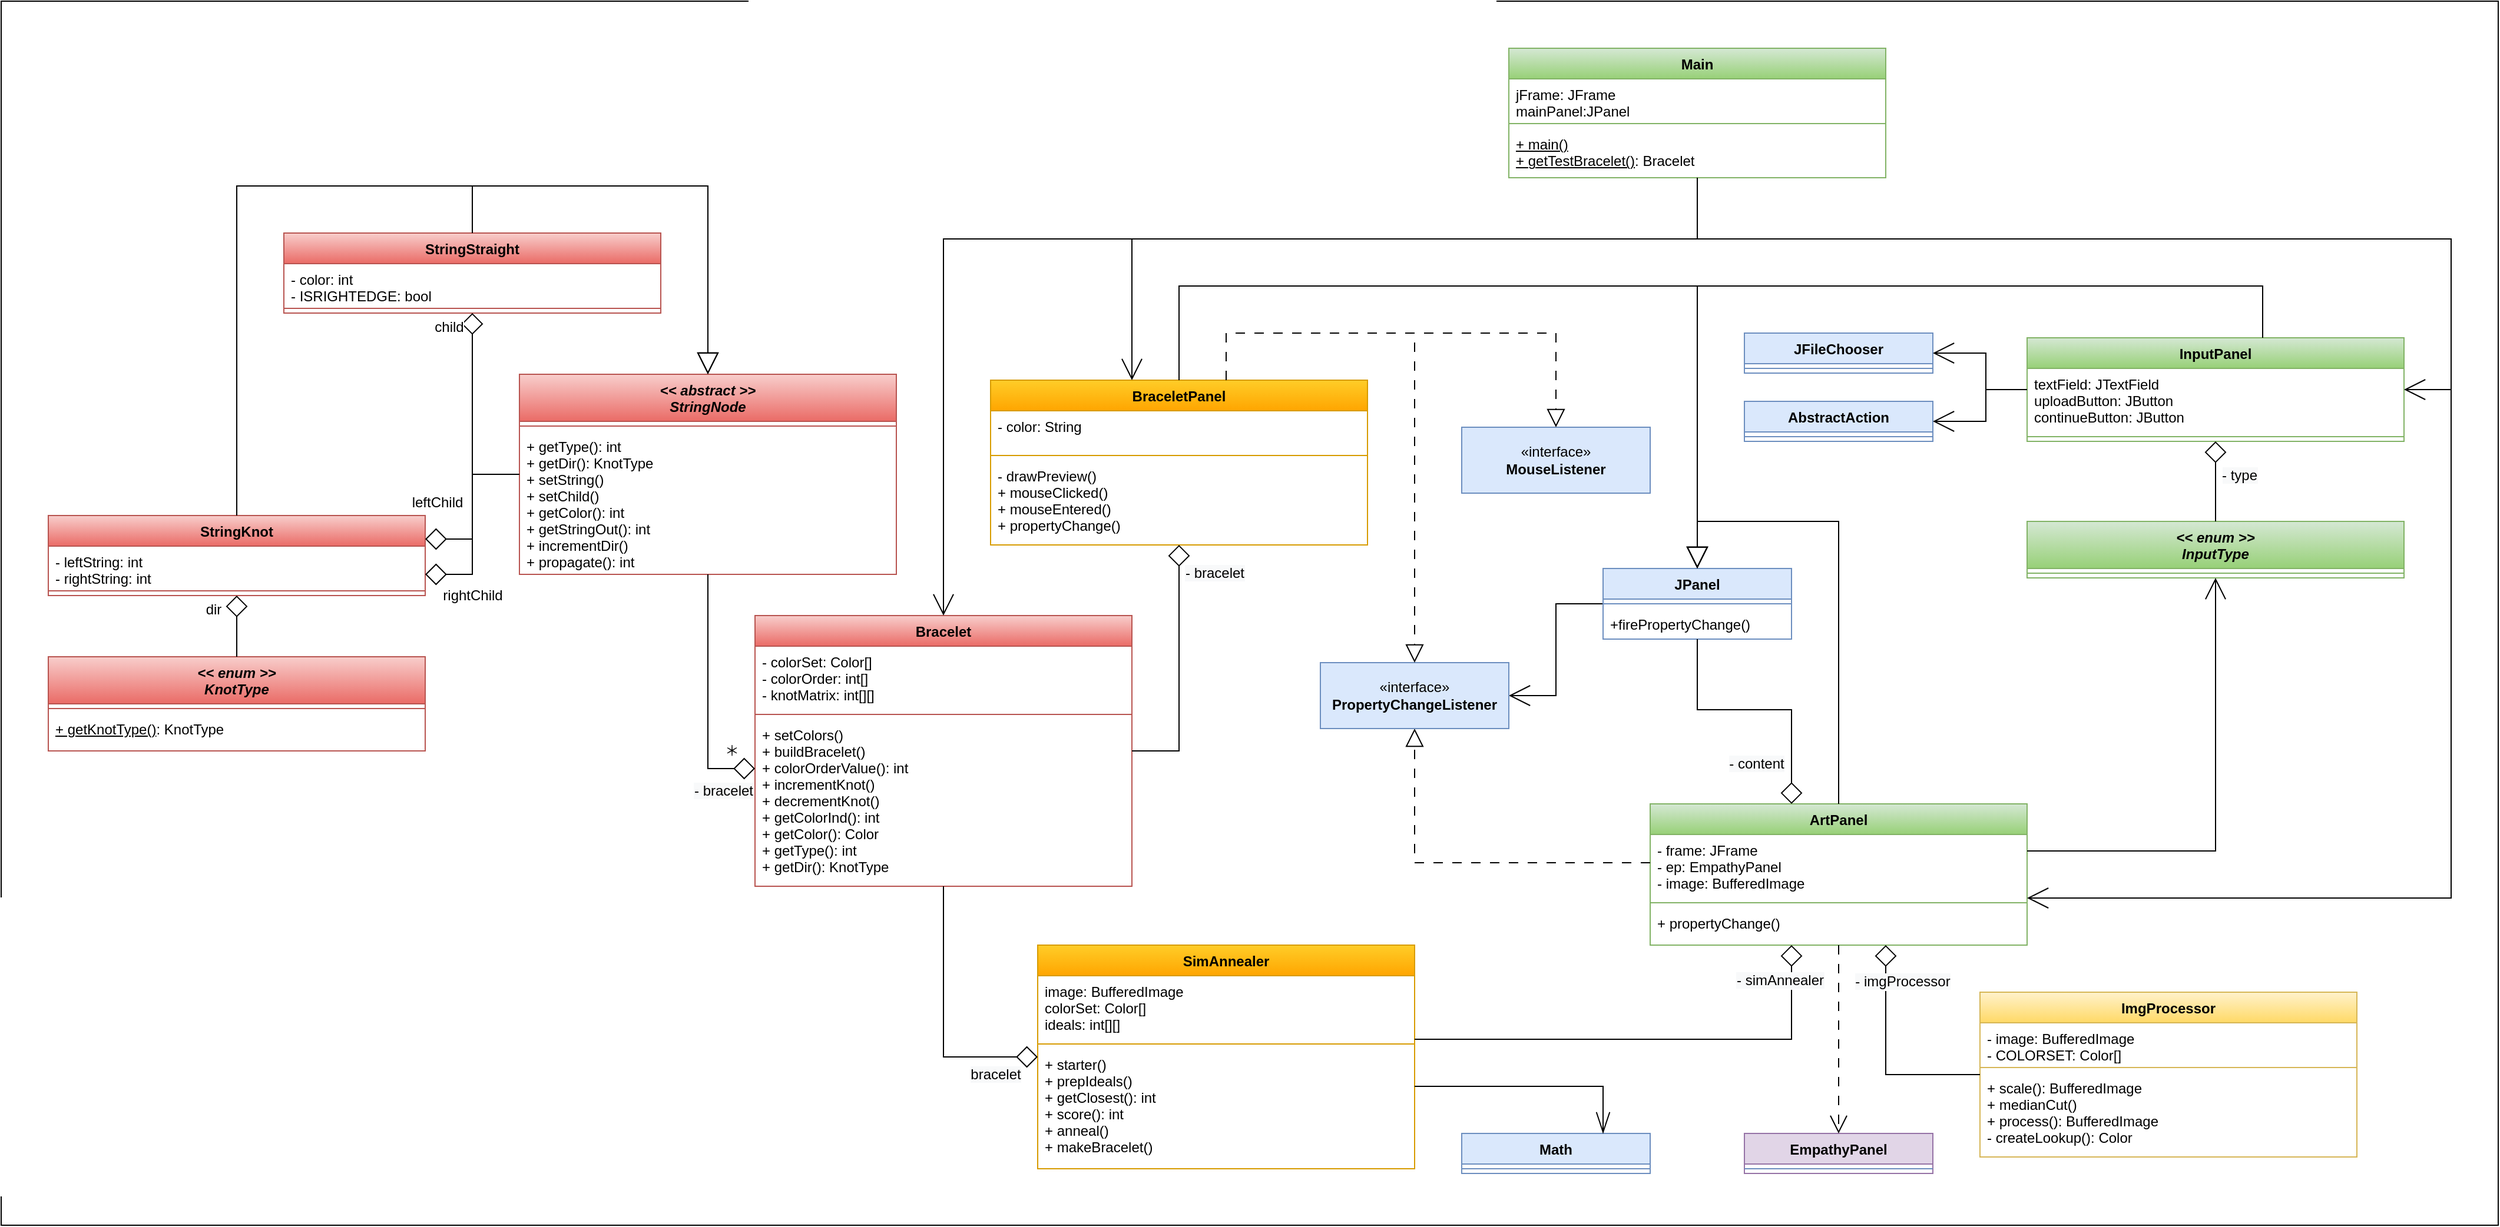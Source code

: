 <mxfile version="27.1.1">
  <diagram id="a1m_PUGYuHNh4Ak9G8i6" name="Page-1">
    <mxGraphModel dx="2788" dy="724" grid="1" gridSize="10" guides="1" tooltips="1" connect="1" arrows="1" fold="1" page="1" pageScale="1" pageWidth="1600" pageHeight="900" math="0" shadow="0">
      <root>
        <mxCell id="0" />
        <mxCell id="1" parent="0" />
        <mxCell id="Q7NYyZmWe51MbhSKl3cX-113" value="" style="rounded=0;whiteSpace=wrap;html=1;" parent="1" vertex="1">
          <mxGeometry x="-1600" width="2120" height="1040" as="geometry" />
        </mxCell>
        <mxCell id="3UaBTVDe8wQeoS43e0Al-54" value="&lt;&lt; enum &gt;&gt;&#xa;InputType" style="swimlane;fontStyle=3;align=center;verticalAlign=top;childLayout=stackLayout;horizontal=1;startSize=40;horizontalStack=0;resizeParent=1;resizeParentMax=0;resizeLast=0;collapsible=1;marginBottom=0;hachureGap=4;pointerEvents=0;sketch=0;strokeColor=#82b366;fillColor=#d5e8d4;gradientColor=#97d077;" parent="1" vertex="1">
          <mxGeometry x="120" y="442" width="320" height="48" as="geometry" />
        </mxCell>
        <mxCell id="3UaBTVDe8wQeoS43e0Al-56" value="" style="line;strokeWidth=1;fillColor=#d5e8d4;align=left;verticalAlign=middle;spacingTop=-1;spacingLeft=3;spacingRight=3;rotatable=0;labelPosition=right;points=[];portConstraint=eastwest;strokeColor=#82b366;gradientColor=#97d077;" parent="3UaBTVDe8wQeoS43e0Al-54" vertex="1">
          <mxGeometry y="40" width="320" height="8" as="geometry" />
        </mxCell>
        <mxCell id="3UaBTVDe8wQeoS43e0Al-146" value="ArtPanel" style="swimlane;fontStyle=1;align=center;verticalAlign=top;childLayout=stackLayout;horizontal=1;startSize=26;horizontalStack=0;resizeParent=1;resizeParentMax=0;resizeLast=0;collapsible=1;marginBottom=0;hachureGap=4;pointerEvents=0;sketch=0;strokeColor=#82b366;fillColor=#d5e8d4;gradientColor=#97d077;" parent="1" vertex="1">
          <mxGeometry x="-200" y="682" width="320" height="120" as="geometry" />
        </mxCell>
        <mxCell id="3UaBTVDe8wQeoS43e0Al-147" value="- frame: JFrame&#xa;- ep: EmpathyPanel&#xa;- image: BufferedImage" style="text;strokeColor=none;fillColor=none;align=left;verticalAlign=top;spacingLeft=4;spacingRight=4;overflow=hidden;rotatable=0;points=[[0,0.5],[1,0.5]];portConstraint=eastwest;fontColor=#000000;" parent="3UaBTVDe8wQeoS43e0Al-146" vertex="1">
          <mxGeometry y="26" width="320" height="54" as="geometry" />
        </mxCell>
        <mxCell id="3UaBTVDe8wQeoS43e0Al-148" value="" style="line;strokeWidth=1;fillColor=#d5e8d4;align=left;verticalAlign=middle;spacingTop=-1;spacingLeft=3;spacingRight=3;rotatable=0;labelPosition=right;points=[];portConstraint=eastwest;strokeColor=#82b366;gradientColor=#97d077;" parent="3UaBTVDe8wQeoS43e0Al-146" vertex="1">
          <mxGeometry y="80" width="320" height="8" as="geometry" />
        </mxCell>
        <mxCell id="3UaBTVDe8wQeoS43e0Al-149" value="+ propertyChange()" style="text;strokeColor=none;fillColor=none;align=left;verticalAlign=top;spacingLeft=4;spacingRight=4;overflow=hidden;rotatable=0;points=[[0,0.5],[1,0.5]];portConstraint=eastwest;fontColor=#000000;" parent="3UaBTVDe8wQeoS43e0Al-146" vertex="1">
          <mxGeometry y="88" width="320" height="32" as="geometry" />
        </mxCell>
        <mxCell id="iRfioQm72hwA-FkyxaqL-3" style="rounded=0;orthogonalLoop=1;jettySize=auto;html=1;endSize=13;endArrow=block;endFill=0;dashed=1;strokeWidth=1;edgeStyle=orthogonalEdgeStyle;dashPattern=8 8;" parent="1" source="3UaBTVDe8wQeoS43e0Al-146" target="jbrCTatAsTJZQeUJgzJw-40" edge="1">
          <mxGeometry relative="1" as="geometry">
            <mxPoint x="800" y="-50.043" as="sourcePoint" />
            <mxPoint x="1370" y="323" as="targetPoint" />
            <Array as="points">
              <mxPoint x="-400" y="732" />
            </Array>
          </mxGeometry>
        </mxCell>
        <mxCell id="iRfioQm72hwA-FkyxaqL-5" value="" style="rounded=0;orthogonalLoop=1;jettySize=auto;html=1;endArrow=open;endFill=0;endSize=16;edgeStyle=orthogonalEdgeStyle;" parent="1" source="Q7NYyZmWe51MbhSKl3cX-1" target="jbrCTatAsTJZQeUJgzJw-40" edge="1">
          <mxGeometry relative="1" as="geometry">
            <mxPoint x="1260" y="531" as="targetPoint" />
            <Array as="points">
              <mxPoint x="-280" y="512" />
              <mxPoint x="-280" y="590" />
            </Array>
          </mxGeometry>
        </mxCell>
        <mxCell id="elMguTT_wr_vLUgwcF6g-1" value="Math" style="swimlane;fontStyle=1;align=center;verticalAlign=top;childLayout=stackLayout;horizontal=1;startSize=26;horizontalStack=0;resizeParent=1;resizeParentMax=0;resizeLast=0;collapsible=1;marginBottom=0;hachureGap=4;pointerEvents=0;sketch=0;strokeColor=#6c8ebf;fillColor=#dae8fc;" parent="1" vertex="1">
          <mxGeometry x="-360" y="962" width="160" height="34" as="geometry" />
        </mxCell>
        <mxCell id="elMguTT_wr_vLUgwcF6g-2" value="" style="line;strokeWidth=1;fillColor=none;align=left;verticalAlign=middle;spacingTop=-1;spacingLeft=3;spacingRight=3;rotatable=0;labelPosition=right;points=[];portConstraint=eastwest;strokeColor=#6C8EBF;fontColor=#5AA9E6;" parent="elMguTT_wr_vLUgwcF6g-1" vertex="1">
          <mxGeometry y="26" width="160" height="8" as="geometry" />
        </mxCell>
        <mxCell id="jbrCTatAsTJZQeUJgzJw-40" value="«interface»&lt;br&gt;&lt;b&gt;PropertyChangeListener&lt;/b&gt;" style="html=1;whiteSpace=wrap;fillColor=#dae8fc;strokeColor=#6c8ebf;" parent="1" vertex="1">
          <mxGeometry x="-480" y="562" width="160" height="56" as="geometry" />
        </mxCell>
        <mxCell id="Q7NYyZmWe51MbhSKl3cX-1" value="JPanel" style="swimlane;fontStyle=1;align=center;verticalAlign=top;childLayout=stackLayout;horizontal=1;startSize=26;horizontalStack=0;resizeParent=1;resizeParentMax=0;resizeLast=0;collapsible=1;marginBottom=0;hachureGap=4;pointerEvents=0;sketch=0;strokeColor=#6c8ebf;fillColor=#dae8fc;" parent="1" vertex="1">
          <mxGeometry x="-240" y="482" width="160" height="60" as="geometry" />
        </mxCell>
        <mxCell id="Q7NYyZmWe51MbhSKl3cX-2" value="" style="line;strokeWidth=1;fillColor=none;align=left;verticalAlign=middle;spacingTop=-1;spacingLeft=3;spacingRight=3;rotatable=0;labelPosition=right;points=[];portConstraint=eastwest;strokeColor=#6C8EBF;fontColor=#5AA9E6;" parent="Q7NYyZmWe51MbhSKl3cX-1" vertex="1">
          <mxGeometry y="26" width="160" height="8" as="geometry" />
        </mxCell>
        <mxCell id="Q7NYyZmWe51MbhSKl3cX-3" value="+firePropertyChange()" style="text;strokeColor=none;fillColor=none;align=left;verticalAlign=top;spacingLeft=4;spacingRight=4;overflow=hidden;rotatable=0;points=[[0,0.5],[1,0.5]];portConstraint=eastwest;fontColor=#000000;" parent="Q7NYyZmWe51MbhSKl3cX-1" vertex="1">
          <mxGeometry y="34" width="160" height="26" as="geometry" />
        </mxCell>
        <mxCell id="Q7NYyZmWe51MbhSKl3cX-4" style="rounded=0;orthogonalLoop=1;jettySize=auto;html=1;endArrow=block;endFill=0;endSize=16;strokeWidth=1;edgeStyle=orthogonalEdgeStyle;" parent="1" source="3UaBTVDe8wQeoS43e0Al-146" target="Q7NYyZmWe51MbhSKl3cX-1" edge="1">
          <mxGeometry relative="1" as="geometry">
            <mxPoint x="850" y="-8" as="sourcePoint" />
            <mxPoint x="840" y="-138" as="targetPoint" />
            <Array as="points">
              <mxPoint x="-40" y="442" />
              <mxPoint x="-160" y="442" />
            </Array>
          </mxGeometry>
        </mxCell>
        <mxCell id="Q7NYyZmWe51MbhSKl3cX-5" value="Bracelet" style="swimlane;fontStyle=1;align=center;verticalAlign=top;childLayout=stackLayout;horizontal=1;startSize=26;horizontalStack=0;resizeParent=1;resizeParentMax=0;resizeLast=0;collapsible=1;marginBottom=0;hachureGap=4;pointerEvents=0;sketch=0;strokeColor=#b85450;fillColor=#f8cecc;gradientColor=#ea6b66;" parent="1" vertex="1">
          <mxGeometry x="-960" y="522" width="320" height="230" as="geometry" />
        </mxCell>
        <mxCell id="Q7NYyZmWe51MbhSKl3cX-6" value="- colorSet: Color[]&#xa;- colorOrder: int[]&#xa;- knotMatrix: int[][]" style="text;strokeColor=none;fillColor=none;align=left;verticalAlign=top;spacingLeft=4;spacingRight=4;overflow=hidden;rotatable=0;points=[[0,0.5],[1,0.5]];portConstraint=eastwest;fontColor=#000000;" parent="Q7NYyZmWe51MbhSKl3cX-5" vertex="1">
          <mxGeometry y="26" width="320" height="54" as="geometry" />
        </mxCell>
        <mxCell id="Q7NYyZmWe51MbhSKl3cX-7" value="" style="line;strokeWidth=1;fillColor=#f8cecc;align=left;verticalAlign=middle;spacingTop=-1;spacingLeft=3;spacingRight=3;rotatable=0;labelPosition=right;points=[];portConstraint=eastwest;strokeColor=#b85450;gradientColor=#ea6b66;" parent="Q7NYyZmWe51MbhSKl3cX-5" vertex="1">
          <mxGeometry y="80" width="320" height="8" as="geometry" />
        </mxCell>
        <mxCell id="Q7NYyZmWe51MbhSKl3cX-8" value="+ setColors()&#xa;+ buildBracelet()&#xa;+ colorOrderValue(): int&#xa;+ incrementKnot()&#xa;+ decrementKnot()&#xa;+ getColorInd(): int&#xa;+ getColor(): Color&#xa;+ getType(): int&#xa;+ getDir(): KnotType" style="text;strokeColor=none;fillColor=none;align=left;verticalAlign=top;spacingLeft=4;spacingRight=4;overflow=hidden;rotatable=0;points=[[0,0.5],[1,0.5]];portConstraint=eastwest;fontColor=#000000;" parent="Q7NYyZmWe51MbhSKl3cX-5" vertex="1">
          <mxGeometry y="88" width="320" height="142" as="geometry" />
        </mxCell>
        <mxCell id="Q7NYyZmWe51MbhSKl3cX-9" value="BraceletPanel" style="swimlane;fontStyle=1;align=center;verticalAlign=top;childLayout=stackLayout;horizontal=1;startSize=26;horizontalStack=0;resizeParent=1;resizeParentMax=0;resizeLast=0;collapsible=1;marginBottom=0;hachureGap=4;pointerEvents=0;sketch=0;strokeColor=#d79b00;fillColor=#ffcd28;gradientColor=#ffa500;" parent="1" vertex="1">
          <mxGeometry x="-760" y="322" width="320" height="140" as="geometry" />
        </mxCell>
        <mxCell id="Q7NYyZmWe51MbhSKl3cX-10" value="- color: String" style="text;strokeColor=none;fillColor=none;align=left;verticalAlign=top;spacingLeft=4;spacingRight=4;overflow=hidden;rotatable=0;points=[[0,0.5],[1,0.5]];portConstraint=eastwest;fontColor=#000000;" parent="Q7NYyZmWe51MbhSKl3cX-9" vertex="1">
          <mxGeometry y="26" width="320" height="34" as="geometry" />
        </mxCell>
        <mxCell id="Q7NYyZmWe51MbhSKl3cX-11" value="" style="line;strokeWidth=1;fillColor=#ffcd28;align=left;verticalAlign=middle;spacingTop=-1;spacingLeft=3;spacingRight=3;rotatable=0;labelPosition=right;points=[];portConstraint=eastwest;strokeColor=#d79b00;gradientColor=#ffa500;" parent="Q7NYyZmWe51MbhSKl3cX-9" vertex="1">
          <mxGeometry y="60" width="320" height="8" as="geometry" />
        </mxCell>
        <mxCell id="Q7NYyZmWe51MbhSKl3cX-12" value="- drawPreview()&#xa;+ mouseClicked()&#xa;+ mouseEntered()&#xa;+ propertyChange()" style="text;strokeColor=none;fillColor=none;align=left;verticalAlign=top;spacingLeft=4;spacingRight=4;overflow=hidden;rotatable=0;points=[[0,0.5],[1,0.5]];portConstraint=eastwest;fontColor=#000000;" parent="Q7NYyZmWe51MbhSKl3cX-9" vertex="1">
          <mxGeometry y="68" width="320" height="72" as="geometry" />
        </mxCell>
        <mxCell id="Q7NYyZmWe51MbhSKl3cX-13" value="ImgProcessor" style="swimlane;fontStyle=1;align=center;verticalAlign=top;childLayout=stackLayout;horizontal=1;startSize=26;horizontalStack=0;resizeParent=1;resizeParentMax=0;resizeLast=0;collapsible=1;marginBottom=0;hachureGap=4;pointerEvents=0;sketch=0;strokeColor=#d6b656;fillColor=#fff2cc;gradientColor=#ffd966;" parent="1" vertex="1">
          <mxGeometry x="80" y="842" width="320" height="140" as="geometry" />
        </mxCell>
        <mxCell id="Q7NYyZmWe51MbhSKl3cX-14" value="- image: BufferedImage&#xa;- COLORSET: Color[]" style="text;strokeColor=none;fillColor=none;align=left;verticalAlign=top;spacingLeft=4;spacingRight=4;overflow=hidden;rotatable=0;points=[[0,0.5],[1,0.5]];portConstraint=eastwest;fontColor=#000000;" parent="Q7NYyZmWe51MbhSKl3cX-13" vertex="1">
          <mxGeometry y="26" width="320" height="34" as="geometry" />
        </mxCell>
        <mxCell id="Q7NYyZmWe51MbhSKl3cX-15" value="" style="line;strokeWidth=1;fillColor=#fff2cc;align=left;verticalAlign=middle;spacingTop=-1;spacingLeft=3;spacingRight=3;rotatable=0;labelPosition=right;points=[];portConstraint=eastwest;strokeColor=#d6b656;gradientColor=#ffd966;" parent="Q7NYyZmWe51MbhSKl3cX-13" vertex="1">
          <mxGeometry y="60" width="320" height="8" as="geometry" />
        </mxCell>
        <mxCell id="Q7NYyZmWe51MbhSKl3cX-16" value="+ scale(): BufferedImage&#xa;+ medianCut()&#xa;+ process(): BufferedImage&#xa;- createLookup(): Color" style="text;strokeColor=none;fillColor=none;align=left;verticalAlign=top;spacingLeft=4;spacingRight=4;overflow=hidden;rotatable=0;points=[[0,0.5],[1,0.5]];portConstraint=eastwest;fontColor=#000000;" parent="Q7NYyZmWe51MbhSKl3cX-13" vertex="1">
          <mxGeometry y="68" width="320" height="72" as="geometry" />
        </mxCell>
        <mxCell id="Q7NYyZmWe51MbhSKl3cX-17" value="InputPanel" style="swimlane;fontStyle=1;align=center;verticalAlign=top;childLayout=stackLayout;horizontal=1;startSize=26;horizontalStack=0;resizeParent=1;resizeParentMax=0;resizeLast=0;collapsible=1;marginBottom=0;hachureGap=4;pointerEvents=0;sketch=0;strokeColor=#82b366;fillColor=#d5e8d4;gradientColor=#97d077;" parent="1" vertex="1">
          <mxGeometry x="120" y="286" width="320" height="88" as="geometry" />
        </mxCell>
        <mxCell id="Q7NYyZmWe51MbhSKl3cX-18" value="textField: JTextField&#xa;uploadButton: JButton&#xa;continueButton: JButton" style="text;strokeColor=none;fillColor=none;align=left;verticalAlign=top;spacingLeft=4;spacingRight=4;overflow=hidden;rotatable=0;points=[[0,0.5],[1,0.5]];portConstraint=eastwest;fontColor=#000000;" parent="Q7NYyZmWe51MbhSKl3cX-17" vertex="1">
          <mxGeometry y="26" width="320" height="54" as="geometry" />
        </mxCell>
        <mxCell id="Q7NYyZmWe51MbhSKl3cX-19" value="" style="line;strokeWidth=1;fillColor=#d5e8d4;align=left;verticalAlign=middle;spacingTop=-1;spacingLeft=3;spacingRight=3;rotatable=0;labelPosition=right;points=[];portConstraint=eastwest;strokeColor=#82b366;gradientColor=#97d077;" parent="Q7NYyZmWe51MbhSKl3cX-17" vertex="1">
          <mxGeometry y="80" width="320" height="8" as="geometry" />
        </mxCell>
        <mxCell id="Q7NYyZmWe51MbhSKl3cX-21" value="Main" style="swimlane;fontStyle=1;align=center;verticalAlign=top;childLayout=stackLayout;horizontal=1;startSize=26;horizontalStack=0;resizeParent=1;resizeParentMax=0;resizeLast=0;collapsible=1;marginBottom=0;hachureGap=4;pointerEvents=0;sketch=0;strokeColor=#82b366;fillColor=#d5e8d4;gradientColor=#97d077;" parent="1" vertex="1">
          <mxGeometry x="-320" y="40" width="320" height="110" as="geometry" />
        </mxCell>
        <mxCell id="Q7NYyZmWe51MbhSKl3cX-22" value="jFrame: JFrame&#xa;mainPanel:JPanel" style="text;strokeColor=none;fillColor=none;align=left;verticalAlign=top;spacingLeft=4;spacingRight=4;overflow=hidden;rotatable=0;points=[[0,0.5],[1,0.5]];portConstraint=eastwest;fontColor=#000000;" parent="Q7NYyZmWe51MbhSKl3cX-21" vertex="1">
          <mxGeometry y="26" width="320" height="34" as="geometry" />
        </mxCell>
        <mxCell id="Q7NYyZmWe51MbhSKl3cX-23" value="" style="line;strokeWidth=1;fillColor=#d5e8d4;align=left;verticalAlign=middle;spacingTop=-1;spacingLeft=3;spacingRight=3;rotatable=0;labelPosition=right;points=[];portConstraint=eastwest;strokeColor=#82b366;gradientColor=#97d077;" parent="Q7NYyZmWe51MbhSKl3cX-21" vertex="1">
          <mxGeometry y="60" width="320" height="8" as="geometry" />
        </mxCell>
        <mxCell id="Q7NYyZmWe51MbhSKl3cX-24" value="&lt;u&gt;+ main()&lt;/u&gt;&lt;br&gt;&lt;u&gt;+ getTestBracelet()&lt;/u&gt;: Bracelet" style="text;strokeColor=none;fillColor=none;align=left;verticalAlign=top;spacingLeft=4;spacingRight=4;overflow=hidden;rotatable=0;points=[[0,0.5],[1,0.5]];portConstraint=eastwest;fontColor=#000000;html=1;" parent="Q7NYyZmWe51MbhSKl3cX-21" vertex="1">
          <mxGeometry y="68" width="320" height="42" as="geometry" />
        </mxCell>
        <mxCell id="Q7NYyZmWe51MbhSKl3cX-25" value="SimAnnealer" style="swimlane;fontStyle=1;align=center;verticalAlign=top;childLayout=stackLayout;horizontal=1;startSize=26;horizontalStack=0;resizeParent=1;resizeParentMax=0;resizeLast=0;collapsible=1;marginBottom=0;hachureGap=4;pointerEvents=0;sketch=0;strokeColor=#d79b00;fillColor=#ffcd28;gradientColor=#ffa500;" parent="1" vertex="1">
          <mxGeometry x="-720" y="802" width="320" height="190" as="geometry" />
        </mxCell>
        <mxCell id="Q7NYyZmWe51MbhSKl3cX-26" value="image: BufferedImage&#xa;colorSet: Color[]&#xa;ideals: int[][]" style="text;strokeColor=none;fillColor=none;align=left;verticalAlign=top;spacingLeft=4;spacingRight=4;overflow=hidden;rotatable=0;points=[[0,0.5],[1,0.5]];portConstraint=eastwest;fontColor=#000000;" parent="Q7NYyZmWe51MbhSKl3cX-25" vertex="1">
          <mxGeometry y="26" width="320" height="54" as="geometry" />
        </mxCell>
        <mxCell id="Q7NYyZmWe51MbhSKl3cX-27" value="" style="line;strokeWidth=1;fillColor=#ffcd28;align=left;verticalAlign=middle;spacingTop=-1;spacingLeft=3;spacingRight=3;rotatable=0;labelPosition=right;points=[];portConstraint=eastwest;strokeColor=#d79b00;gradientColor=#ffa500;" parent="Q7NYyZmWe51MbhSKl3cX-25" vertex="1">
          <mxGeometry y="80" width="320" height="8" as="geometry" />
        </mxCell>
        <mxCell id="Q7NYyZmWe51MbhSKl3cX-28" value="+ starter()&#xa;+ prepIdeals()&#xa;+ getClosest(): int&#xa;+ score(): int&#xa;+ anneal()&#xa;+ makeBracelet()" style="text;strokeColor=none;fillColor=none;align=left;verticalAlign=top;spacingLeft=4;spacingRight=4;overflow=hidden;rotatable=0;points=[[0,0.5],[1,0.5]];portConstraint=eastwest;fontColor=#000000;" parent="Q7NYyZmWe51MbhSKl3cX-25" vertex="1">
          <mxGeometry y="88" width="320" height="102" as="geometry" />
        </mxCell>
        <mxCell id="Q7NYyZmWe51MbhSKl3cX-29" value="StringKnot" style="swimlane;fontStyle=1;align=center;verticalAlign=top;childLayout=stackLayout;horizontal=1;startSize=26;horizontalStack=0;resizeParent=1;resizeParentMax=0;resizeLast=0;collapsible=1;marginBottom=0;hachureGap=4;pointerEvents=0;sketch=0;strokeColor=#b85450;fillColor=#f8cecc;gradientColor=#ea6b66;" parent="1" vertex="1">
          <mxGeometry x="-1560" y="437" width="320" height="68" as="geometry" />
        </mxCell>
        <mxCell id="Q7NYyZmWe51MbhSKl3cX-30" value="- leftString: int&#xa;- rightString: int" style="text;strokeColor=none;fillColor=none;align=left;verticalAlign=top;spacingLeft=4;spacingRight=4;overflow=hidden;rotatable=0;points=[[0,0.5],[1,0.5]];portConstraint=eastwest;fontColor=#000000;" parent="Q7NYyZmWe51MbhSKl3cX-29" vertex="1">
          <mxGeometry y="26" width="320" height="34" as="geometry" />
        </mxCell>
        <mxCell id="Q7NYyZmWe51MbhSKl3cX-31" value="" style="line;strokeWidth=1;fillColor=#f8cecc;align=left;verticalAlign=middle;spacingTop=-1;spacingLeft=3;spacingRight=3;rotatable=0;labelPosition=right;points=[];portConstraint=eastwest;strokeColor=#b85450;gradientColor=#ea6b66;" parent="Q7NYyZmWe51MbhSKl3cX-29" vertex="1">
          <mxGeometry y="60" width="320" height="8" as="geometry" />
        </mxCell>
        <mxCell id="Q7NYyZmWe51MbhSKl3cX-33" value="StringStraight" style="swimlane;fontStyle=1;align=center;verticalAlign=top;childLayout=stackLayout;horizontal=1;startSize=26;horizontalStack=0;resizeParent=1;resizeParentMax=0;resizeLast=0;collapsible=1;marginBottom=0;hachureGap=4;pointerEvents=0;sketch=0;strokeColor=#b85450;fillColor=#f8cecc;gradientColor=#ea6b66;" parent="1" vertex="1">
          <mxGeometry x="-1360" y="197" width="320" height="68" as="geometry" />
        </mxCell>
        <mxCell id="Q7NYyZmWe51MbhSKl3cX-34" value="- color: int&#xa;- ISRIGHTEDGE: bool" style="text;strokeColor=none;fillColor=none;align=left;verticalAlign=top;spacingLeft=4;spacingRight=4;overflow=hidden;rotatable=0;points=[[0,0.5],[1,0.5]];portConstraint=eastwest;fontColor=#000000;" parent="Q7NYyZmWe51MbhSKl3cX-33" vertex="1">
          <mxGeometry y="26" width="320" height="34" as="geometry" />
        </mxCell>
        <mxCell id="Q7NYyZmWe51MbhSKl3cX-35" value="" style="line;strokeWidth=1;fillColor=#f8cecc;align=left;verticalAlign=middle;spacingTop=-1;spacingLeft=3;spacingRight=3;rotatable=0;labelPosition=right;points=[];portConstraint=eastwest;strokeColor=#b85450;gradientColor=#ea6b66;" parent="Q7NYyZmWe51MbhSKl3cX-33" vertex="1">
          <mxGeometry y="60" width="320" height="8" as="geometry" />
        </mxCell>
        <mxCell id="Q7NYyZmWe51MbhSKl3cX-49" value="&lt;&lt; abstract &gt;&gt;&#xa;StringNode" style="swimlane;fontStyle=3;align=center;verticalAlign=top;childLayout=stackLayout;horizontal=1;startSize=40;horizontalStack=0;resizeParent=1;resizeParentMax=0;resizeLast=0;collapsible=1;marginBottom=0;hachureGap=4;pointerEvents=0;sketch=0;strokeColor=#b85450;fillColor=#f8cecc;gradientColor=#ea6b66;" parent="1" vertex="1">
          <mxGeometry x="-1160" y="317.0" width="320" height="170" as="geometry" />
        </mxCell>
        <mxCell id="Q7NYyZmWe51MbhSKl3cX-51" value="" style="line;strokeWidth=1;fillColor=#f8cecc;align=left;verticalAlign=middle;spacingTop=-1;spacingLeft=3;spacingRight=3;rotatable=0;labelPosition=right;points=[];portConstraint=eastwest;strokeColor=#b85450;gradientColor=#ea6b66;" parent="Q7NYyZmWe51MbhSKl3cX-49" vertex="1">
          <mxGeometry y="40" width="320" height="8" as="geometry" />
        </mxCell>
        <mxCell id="Q7NYyZmWe51MbhSKl3cX-52" value="+ getType(): int&#xa;+ getDir(): KnotType&#xa;+ setString()&#xa;+ setChild()&#xa;+ getColor(): int&#xa;+ getStringOut(): int&#xa;+ incrementDir()&#xa;+ propagate(): int" style="text;strokeColor=none;fillColor=none;align=left;verticalAlign=top;spacingLeft=4;spacingRight=4;overflow=hidden;rotatable=0;points=[[0,0.5],[1,0.5]];portConstraint=eastwest;fontColor=#000000;fontStyle=0" parent="Q7NYyZmWe51MbhSKl3cX-49" vertex="1">
          <mxGeometry y="48" width="320" height="122" as="geometry" />
        </mxCell>
        <mxCell id="Q7NYyZmWe51MbhSKl3cX-53" style="rounded=0;orthogonalLoop=1;jettySize=auto;html=1;endArrow=block;endFill=0;endSize=16;strokeWidth=1;edgeStyle=orthogonalEdgeStyle;" parent="1" source="Q7NYyZmWe51MbhSKl3cX-9" target="Q7NYyZmWe51MbhSKl3cX-1" edge="1">
          <mxGeometry relative="1" as="geometry">
            <mxPoint x="730" y="-226" as="sourcePoint" />
            <mxPoint x="890" y="-234" as="targetPoint" />
            <Array as="points">
              <mxPoint x="-600" y="242" />
              <mxPoint x="-160" y="242" />
            </Array>
          </mxGeometry>
        </mxCell>
        <mxCell id="Q7NYyZmWe51MbhSKl3cX-54" style="rounded=0;orthogonalLoop=1;jettySize=auto;html=1;endSize=13;endArrow=block;endFill=0;dashed=1;strokeWidth=1;edgeStyle=orthogonalEdgeStyle;dashPattern=8 8;" parent="1" source="Q7NYyZmWe51MbhSKl3cX-9" target="jbrCTatAsTJZQeUJgzJw-40" edge="1">
          <mxGeometry relative="1" as="geometry">
            <mxPoint x="730" y="-179" as="sourcePoint" />
            <mxPoint x="890" y="-140" as="targetPoint" />
            <Array as="points">
              <mxPoint x="-560" y="282" />
              <mxPoint x="-400" y="282" />
            </Array>
          </mxGeometry>
        </mxCell>
        <mxCell id="Q7NYyZmWe51MbhSKl3cX-55" value="«interface»&lt;br&gt;&lt;b&gt;MouseListener&lt;/b&gt;" style="html=1;whiteSpace=wrap;fillColor=#dae8fc;strokeColor=#6c8ebf;" parent="1" vertex="1">
          <mxGeometry x="-360" y="362" width="160" height="56" as="geometry" />
        </mxCell>
        <mxCell id="Q7NYyZmWe51MbhSKl3cX-56" style="rounded=0;orthogonalLoop=1;jettySize=auto;html=1;endSize=13;endArrow=block;endFill=0;dashed=1;strokeWidth=1;edgeStyle=orthogonalEdgeStyle;dashPattern=8 8;" parent="1" source="Q7NYyZmWe51MbhSKl3cX-9" target="Q7NYyZmWe51MbhSKl3cX-55" edge="1">
          <mxGeometry relative="1" as="geometry">
            <mxPoint x="669" y="92" as="sourcePoint" />
            <mxPoint x="930" y="-92" as="targetPoint" />
            <Array as="points">
              <mxPoint x="-560" y="282" />
              <mxPoint x="-280" y="282" />
            </Array>
          </mxGeometry>
        </mxCell>
        <mxCell id="Q7NYyZmWe51MbhSKl3cX-57" style="rounded=0;orthogonalLoop=1;jettySize=auto;html=1;endArrow=block;endFill=0;endSize=16;strokeWidth=1;edgeStyle=orthogonalEdgeStyle;" parent="1" source="Q7NYyZmWe51MbhSKl3cX-17" target="Q7NYyZmWe51MbhSKl3cX-1" edge="1">
          <mxGeometry relative="1" as="geometry">
            <mxPoint x="648" y="92" as="sourcePoint" />
            <mxPoint x="937" y="-168" as="targetPoint" />
            <Array as="points">
              <mxPoint x="320" y="242" />
              <mxPoint x="-160" y="242" />
            </Array>
          </mxGeometry>
        </mxCell>
        <mxCell id="Q7NYyZmWe51MbhSKl3cX-58" value="&lt;&lt; enum &gt;&gt;&#xa;KnotType" style="swimlane;fontStyle=3;align=center;verticalAlign=top;childLayout=stackLayout;horizontal=1;startSize=40;horizontalStack=0;resizeParent=1;resizeParentMax=0;resizeLast=0;collapsible=1;marginBottom=0;hachureGap=4;pointerEvents=0;sketch=0;strokeColor=#b85450;fillColor=#f8cecc;gradientColor=#ea6b66;" parent="1" vertex="1">
          <mxGeometry x="-1560" y="557" width="320" height="80" as="geometry" />
        </mxCell>
        <mxCell id="Q7NYyZmWe51MbhSKl3cX-60" value="" style="line;strokeWidth=1;fillColor=#f8cecc;align=left;verticalAlign=middle;spacingTop=-1;spacingLeft=3;spacingRight=3;rotatable=0;labelPosition=right;points=[];portConstraint=eastwest;strokeColor=#b85450;gradientColor=#ea6b66;" parent="Q7NYyZmWe51MbhSKl3cX-58" vertex="1">
          <mxGeometry y="40" width="320" height="8" as="geometry" />
        </mxCell>
        <mxCell id="Q7NYyZmWe51MbhSKl3cX-61" value="&lt;u&gt;+ getKnotType()&lt;/u&gt;: KnotType" style="text;strokeColor=none;fillColor=none;align=left;verticalAlign=top;spacingLeft=4;spacingRight=4;overflow=hidden;rotatable=0;points=[[0,0.5],[1,0.5]];portConstraint=eastwest;fontColor=#000000;fontStyle=0;html=1;" parent="Q7NYyZmWe51MbhSKl3cX-58" vertex="1">
          <mxGeometry y="48" width="320" height="32" as="geometry" />
        </mxCell>
        <mxCell id="Q7NYyZmWe51MbhSKl3cX-62" value="EmpathyPanel" style="swimlane;fontStyle=1;align=center;verticalAlign=top;childLayout=stackLayout;horizontal=1;startSize=26;horizontalStack=0;resizeParent=1;resizeParentMax=0;resizeLast=0;collapsible=1;marginBottom=0;hachureGap=4;pointerEvents=0;sketch=0;strokeColor=#9673a6;fillColor=#e1d5e7;" parent="1" vertex="1">
          <mxGeometry x="-120" y="962" width="160" height="34" as="geometry" />
        </mxCell>
        <mxCell id="Q7NYyZmWe51MbhSKl3cX-63" value="" style="line;strokeWidth=1;fillColor=none;align=left;verticalAlign=middle;spacingTop=-1;spacingLeft=3;spacingRight=3;rotatable=0;labelPosition=right;points=[];portConstraint=eastwest;strokeColor=#6C8EBF;fontColor=#5AA9E6;" parent="Q7NYyZmWe51MbhSKl3cX-62" vertex="1">
          <mxGeometry y="26" width="160" height="8" as="geometry" />
        </mxCell>
        <mxCell id="Q7NYyZmWe51MbhSKl3cX-66" style="rounded=0;jumpStyle=arc;jumpSize=25;orthogonalLoop=1;jettySize=auto;html=1;fontSize=24;startArrow=diamond;startFill=0;endArrow=none;endFill=0;startSize=16;endSize=16;targetPerimeterSpacing=0;strokeWidth=1;edgeStyle=orthogonalEdgeStyle;" parent="1" source="3UaBTVDe8wQeoS43e0Al-146" target="Q7NYyZmWe51MbhSKl3cX-1" edge="1">
          <mxGeometry relative="1" as="geometry">
            <mxPoint x="410" y="-156" as="sourcePoint" />
            <mxPoint x="170" y="-167" as="targetPoint" />
            <Array as="points">
              <mxPoint x="-80" y="602" />
              <mxPoint x="-160" y="602" />
            </Array>
          </mxGeometry>
        </mxCell>
        <mxCell id="Q7NYyZmWe51MbhSKl3cX-67" value="&lt;span style=&quot;text-align: left; background-color: rgb(248, 249, 250);&quot;&gt;- content&lt;/span&gt;" style="edgeLabel;html=1;align=center;verticalAlign=middle;resizable=0;points=[];fontSize=12;" parent="Q7NYyZmWe51MbhSKl3cX-66" vertex="1" connectable="0">
          <mxGeometry x="-0.785" y="1" relative="1" as="geometry">
            <mxPoint x="-29" y="-11" as="offset" />
          </mxGeometry>
        </mxCell>
        <mxCell id="Q7NYyZmWe51MbhSKl3cX-68" style="rounded=0;jumpStyle=arc;jumpSize=25;orthogonalLoop=1;jettySize=auto;html=1;fontSize=24;startArrow=diamond;startFill=0;endArrow=none;endFill=0;startSize=16;endSize=16;targetPerimeterSpacing=0;strokeWidth=1;edgeStyle=orthogonalEdgeStyle;" parent="1" source="3UaBTVDe8wQeoS43e0Al-146" target="Q7NYyZmWe51MbhSKl3cX-13" edge="1">
          <mxGeometry relative="1" as="geometry">
            <mxPoint x="420" y="-146" as="sourcePoint" />
            <mxPoint x="180" y="-157" as="targetPoint" />
            <Array as="points">
              <mxPoint y="912" />
            </Array>
          </mxGeometry>
        </mxCell>
        <mxCell id="Q7NYyZmWe51MbhSKl3cX-69" value="&lt;span style=&quot;text-align: left; background-color: rgb(248, 249, 250);&quot;&gt;- imgProcessor&lt;/span&gt;" style="edgeLabel;html=1;align=center;verticalAlign=middle;resizable=0;points=[];fontSize=12;" parent="Q7NYyZmWe51MbhSKl3cX-68" vertex="1" connectable="0">
          <mxGeometry x="-0.785" y="1" relative="1" as="geometry">
            <mxPoint x="13" y="10" as="offset" />
          </mxGeometry>
        </mxCell>
        <mxCell id="Q7NYyZmWe51MbhSKl3cX-70" style="rounded=0;jumpStyle=arc;jumpSize=25;orthogonalLoop=1;jettySize=auto;html=1;fontSize=24;startArrow=diamond;startFill=0;endArrow=none;endFill=0;startSize=16;endSize=16;targetPerimeterSpacing=0;strokeWidth=1;edgeStyle=orthogonalEdgeStyle;" parent="1" source="3UaBTVDe8wQeoS43e0Al-146" target="Q7NYyZmWe51MbhSKl3cX-25" edge="1">
          <mxGeometry relative="1" as="geometry">
            <mxPoint x="430" y="-136" as="sourcePoint" />
            <mxPoint x="190" y="-147" as="targetPoint" />
            <Array as="points">
              <mxPoint x="-80" y="882" />
            </Array>
          </mxGeometry>
        </mxCell>
        <mxCell id="Q7NYyZmWe51MbhSKl3cX-71" value="&lt;span style=&quot;text-align: left; background-color: rgb(248, 249, 250);&quot;&gt;- simAnnealer&lt;/span&gt;" style="edgeLabel;html=1;align=center;verticalAlign=middle;resizable=0;points=[];fontSize=12;" parent="Q7NYyZmWe51MbhSKl3cX-70" vertex="1" connectable="0">
          <mxGeometry x="-0.785" y="1" relative="1" as="geometry">
            <mxPoint x="-11" y="-13" as="offset" />
          </mxGeometry>
        </mxCell>
        <mxCell id="Q7NYyZmWe51MbhSKl3cX-73" style="edgeStyle=orthogonalEdgeStyle;shape=connector;rounded=0;orthogonalLoop=1;jettySize=auto;html=1;labelBackgroundColor=default;fontFamily=Helvetica;fontSize=11;fontColor=default;endArrow=open;endFill=0;targetPerimeterSpacing=0;strokeColor=default;strokeWidth=1;dashed=1;endSize=13;jumpSize=6;dashPattern=8 8;" parent="1" source="3UaBTVDe8wQeoS43e0Al-146" target="Q7NYyZmWe51MbhSKl3cX-62" edge="1">
          <mxGeometry relative="1" as="geometry">
            <mxPoint x="210" y="-102" as="sourcePoint" />
            <mxPoint x="260" y="-212" as="targetPoint" />
            <Array as="points">
              <mxPoint x="40" y="752" />
              <mxPoint x="40" y="752" />
            </Array>
          </mxGeometry>
        </mxCell>
        <mxCell id="Q7NYyZmWe51MbhSKl3cX-74" style="rounded=0;jumpStyle=arc;jumpSize=25;orthogonalLoop=1;jettySize=auto;html=1;fontSize=24;startArrow=diamond;startFill=0;endArrow=none;endFill=0;startSize=16;endSize=16;targetPerimeterSpacing=0;strokeWidth=1;edgeStyle=orthogonalEdgeStyle;" parent="1" source="Q7NYyZmWe51MbhSKl3cX-5" target="Q7NYyZmWe51MbhSKl3cX-49" edge="1">
          <mxGeometry relative="1" as="geometry">
            <mxPoint x="290" y="130" as="sourcePoint" />
            <mxPoint x="810" y="319" as="targetPoint" />
            <Array as="points">
              <mxPoint x="-990" y="652" />
              <mxPoint x="-990" y="652" />
            </Array>
          </mxGeometry>
        </mxCell>
        <mxCell id="Q7NYyZmWe51MbhSKl3cX-75" value="&lt;span style=&quot;text-align: left; background-color: rgb(248, 249, 250);&quot;&gt;- bracelet&lt;/span&gt;" style="edgeLabel;html=1;align=center;verticalAlign=middle;resizable=0;points=[];fontSize=12;" parent="Q7NYyZmWe51MbhSKl3cX-74" vertex="1" connectable="0">
          <mxGeometry x="-0.785" y="1" relative="1" as="geometry">
            <mxPoint x="-5" y="18" as="offset" />
          </mxGeometry>
        </mxCell>
        <mxCell id="Q7NYyZmWe51MbhSKl3cX-76" value="＊" style="edgeLabel;html=1;align=center;verticalAlign=middle;resizable=0;points=[];fontSize=12;" parent="1" vertex="1" connectable="0">
          <mxGeometry x="-980.004" y="636.998" as="geometry" />
        </mxCell>
        <mxCell id="Q7NYyZmWe51MbhSKl3cX-77" style="rounded=0;jumpStyle=arc;jumpSize=25;orthogonalLoop=1;jettySize=auto;html=1;fontSize=24;startArrow=diamond;startFill=0;endArrow=none;endFill=0;startSize=16;endSize=16;targetPerimeterSpacing=0;strokeWidth=1;edgeStyle=orthogonalEdgeStyle;" parent="1" source="Q7NYyZmWe51MbhSKl3cX-9" target="Q7NYyZmWe51MbhSKl3cX-5" edge="1">
          <mxGeometry relative="1" as="geometry">
            <mxPoint x="1130" y="342" as="sourcePoint" />
            <mxPoint x="1250" y="322" as="targetPoint" />
            <Array as="points">
              <mxPoint x="-600" y="637" />
            </Array>
          </mxGeometry>
        </mxCell>
        <mxCell id="Q7NYyZmWe51MbhSKl3cX-78" value="&lt;span style=&quot;text-align: left; background-color: rgb(248, 249, 250);&quot;&gt;- bracelet&lt;/span&gt;" style="edgeLabel;html=1;align=center;verticalAlign=middle;resizable=0;points=[];fontSize=12;" parent="Q7NYyZmWe51MbhSKl3cX-77" vertex="1" connectable="0">
          <mxGeometry x="-0.785" y="1" relative="1" as="geometry">
            <mxPoint x="29" y="1" as="offset" />
          </mxGeometry>
        </mxCell>
        <mxCell id="Q7NYyZmWe51MbhSKl3cX-81" style="rounded=0;jumpStyle=arc;jumpSize=25;orthogonalLoop=1;jettySize=auto;html=1;fontSize=24;startArrow=diamond;startFill=0;endArrow=none;endFill=0;startSize=16;endSize=16;targetPerimeterSpacing=0;strokeWidth=1;edgeStyle=orthogonalEdgeStyle;" parent="1" source="Q7NYyZmWe51MbhSKl3cX-17" target="3UaBTVDe8wQeoS43e0Al-54" edge="1">
          <mxGeometry relative="1" as="geometry">
            <mxPoint x="800" y="122" as="sourcePoint" />
            <mxPoint x="899" y="262" as="targetPoint" />
          </mxGeometry>
        </mxCell>
        <mxCell id="Q7NYyZmWe51MbhSKl3cX-82" value="&lt;span style=&quot;text-align: left; background-color: rgb(248, 249, 250);&quot;&gt;- type&lt;/span&gt;" style="edgeLabel;html=1;align=center;verticalAlign=middle;resizable=0;points=[];fontSize=12;" parent="Q7NYyZmWe51MbhSKl3cX-81" vertex="1" connectable="0">
          <mxGeometry x="-0.785" y="1" relative="1" as="geometry">
            <mxPoint x="19" y="21" as="offset" />
          </mxGeometry>
        </mxCell>
        <mxCell id="Q7NYyZmWe51MbhSKl3cX-83" value="AbstractAction" style="swimlane;fontStyle=1;align=center;verticalAlign=top;childLayout=stackLayout;horizontal=1;startSize=26;horizontalStack=0;resizeParent=1;resizeParentMax=0;resizeLast=0;collapsible=1;marginBottom=0;hachureGap=4;pointerEvents=0;sketch=0;strokeColor=#6c8ebf;fillColor=#dae8fc;" parent="1" vertex="1">
          <mxGeometry x="-120" y="340" width="160" height="34" as="geometry" />
        </mxCell>
        <mxCell id="Q7NYyZmWe51MbhSKl3cX-84" value="" style="line;strokeWidth=1;fillColor=none;align=left;verticalAlign=middle;spacingTop=-1;spacingLeft=3;spacingRight=3;rotatable=0;labelPosition=right;points=[];portConstraint=eastwest;strokeColor=#6C8EBF;fontColor=#5AA9E6;" parent="Q7NYyZmWe51MbhSKl3cX-83" vertex="1">
          <mxGeometry y="26" width="160" height="8" as="geometry" />
        </mxCell>
        <mxCell id="Q7NYyZmWe51MbhSKl3cX-85" style="rounded=0;orthogonalLoop=1;jettySize=auto;html=1;endArrow=open;endFill=0;endSize=16;edgeStyle=orthogonalEdgeStyle;" parent="1" source="Q7NYyZmWe51MbhSKl3cX-17" target="Q7NYyZmWe51MbhSKl3cX-83" edge="1">
          <mxGeometry relative="1" as="geometry">
            <mxPoint x="660" y="592" as="sourcePoint" />
            <mxPoint x="730" y="562" as="targetPoint" />
          </mxGeometry>
        </mxCell>
        <mxCell id="Q7NYyZmWe51MbhSKl3cX-86" value="JFileChooser" style="swimlane;fontStyle=1;align=center;verticalAlign=top;childLayout=stackLayout;horizontal=1;startSize=26;horizontalStack=0;resizeParent=1;resizeParentMax=0;resizeLast=0;collapsible=1;marginBottom=0;hachureGap=4;pointerEvents=0;sketch=0;strokeColor=#6c8ebf;fillColor=#dae8fc;" parent="1" vertex="1">
          <mxGeometry x="-120" y="282" width="160" height="34" as="geometry" />
        </mxCell>
        <mxCell id="Q7NYyZmWe51MbhSKl3cX-87" value="" style="line;strokeWidth=1;fillColor=none;align=left;verticalAlign=middle;spacingTop=-1;spacingLeft=3;spacingRight=3;rotatable=0;labelPosition=right;points=[];portConstraint=eastwest;strokeColor=#6C8EBF;fontColor=#5AA9E6;" parent="Q7NYyZmWe51MbhSKl3cX-86" vertex="1">
          <mxGeometry y="26" width="160" height="8" as="geometry" />
        </mxCell>
        <mxCell id="Q7NYyZmWe51MbhSKl3cX-88" style="rounded=0;orthogonalLoop=1;jettySize=auto;html=1;endArrow=open;endFill=0;endSize=16;edgeStyle=orthogonalEdgeStyle;" parent="1" source="Q7NYyZmWe51MbhSKl3cX-17" target="Q7NYyZmWe51MbhSKl3cX-86" edge="1">
          <mxGeometry relative="1" as="geometry">
            <mxPoint x="730" y="530" as="sourcePoint" />
            <mxPoint x="831" y="552" as="targetPoint" />
          </mxGeometry>
        </mxCell>
        <mxCell id="Q7NYyZmWe51MbhSKl3cX-89" style="rounded=0;orthogonalLoop=1;jettySize=auto;html=1;endArrow=open;endFill=0;endSize=16;edgeStyle=orthogonalEdgeStyle;" parent="1" source="Q7NYyZmWe51MbhSKl3cX-21" target="Q7NYyZmWe51MbhSKl3cX-17" edge="1">
          <mxGeometry relative="1" as="geometry">
            <mxPoint x="740" y="682" as="sourcePoint" />
            <mxPoint x="841" y="704" as="targetPoint" />
            <Array as="points">
              <mxPoint x="-160" y="202" />
              <mxPoint x="480" y="202" />
              <mxPoint x="480" y="330" />
            </Array>
          </mxGeometry>
        </mxCell>
        <mxCell id="Q7NYyZmWe51MbhSKl3cX-90" style="rounded=0;orthogonalLoop=1;jettySize=auto;html=1;endArrow=open;endFill=0;endSize=16;edgeStyle=orthogonalEdgeStyle;" parent="1" source="Q7NYyZmWe51MbhSKl3cX-21" target="Q7NYyZmWe51MbhSKl3cX-5" edge="1">
          <mxGeometry relative="1" as="geometry">
            <mxPoint x="750" y="692" as="sourcePoint" />
            <mxPoint x="851" y="714" as="targetPoint" />
            <Array as="points">
              <mxPoint x="-160" y="202" />
              <mxPoint x="-800" y="202" />
            </Array>
          </mxGeometry>
        </mxCell>
        <mxCell id="Q7NYyZmWe51MbhSKl3cX-91" style="rounded=0;orthogonalLoop=1;jettySize=auto;html=1;endArrow=open;endFill=0;endSize=16;edgeStyle=orthogonalEdgeStyle;" parent="1" source="Q7NYyZmWe51MbhSKl3cX-21" target="3UaBTVDe8wQeoS43e0Al-146" edge="1">
          <mxGeometry relative="1" as="geometry">
            <mxPoint x="760" y="702" as="sourcePoint" />
            <mxPoint x="520" y="82" as="targetPoint" />
            <Array as="points">
              <mxPoint x="-160" y="202" />
              <mxPoint x="480" y="202" />
              <mxPoint x="480" y="762" />
            </Array>
          </mxGeometry>
        </mxCell>
        <mxCell id="Q7NYyZmWe51MbhSKl3cX-92" style="rounded=0;orthogonalLoop=1;jettySize=auto;html=1;endArrow=open;endFill=0;endSize=16;edgeStyle=orthogonalEdgeStyle;" parent="1" source="Q7NYyZmWe51MbhSKl3cX-21" target="Q7NYyZmWe51MbhSKl3cX-9" edge="1">
          <mxGeometry relative="1" as="geometry">
            <mxPoint x="770" y="712" as="sourcePoint" />
            <mxPoint x="660" y="142" as="targetPoint" />
            <Array as="points">
              <mxPoint x="-160" y="202" />
              <mxPoint x="-640" y="202" />
            </Array>
          </mxGeometry>
        </mxCell>
        <mxCell id="Q7NYyZmWe51MbhSKl3cX-93" style="rounded=0;jumpStyle=arc;jumpSize=25;orthogonalLoop=1;jettySize=auto;html=1;fontSize=24;startArrow=diamond;startFill=0;endArrow=none;endFill=0;startSize=16;endSize=16;targetPerimeterSpacing=0;strokeWidth=1;edgeStyle=orthogonalEdgeStyle;" parent="1" source="Q7NYyZmWe51MbhSKl3cX-25" target="Q7NYyZmWe51MbhSKl3cX-5" edge="1">
          <mxGeometry relative="1" as="geometry">
            <mxPoint x="730" y="-156" as="sourcePoint" />
            <mxPoint x="1250" y="15" as="targetPoint" />
            <Array as="points">
              <mxPoint x="-800" y="897" />
            </Array>
          </mxGeometry>
        </mxCell>
        <mxCell id="Q7NYyZmWe51MbhSKl3cX-94" value="&lt;span style=&quot;text-align: left; background-color: rgb(248, 249, 250);&quot;&gt;bracelet&lt;/span&gt;" style="edgeLabel;html=1;align=center;verticalAlign=middle;resizable=0;points=[];fontSize=12;" parent="Q7NYyZmWe51MbhSKl3cX-93" vertex="1" connectable="0">
          <mxGeometry x="-0.785" y="1" relative="1" as="geometry">
            <mxPoint x="-12" y="14" as="offset" />
          </mxGeometry>
        </mxCell>
        <mxCell id="Q7NYyZmWe51MbhSKl3cX-96" style="rounded=0;orthogonalLoop=1;jettySize=auto;html=1;endArrow=block;endFill=0;endSize=16;strokeWidth=1;edgeStyle=orthogonalEdgeStyle;" parent="1" source="Q7NYyZmWe51MbhSKl3cX-29" target="Q7NYyZmWe51MbhSKl3cX-49" edge="1">
          <mxGeometry relative="1" as="geometry">
            <mxPoint x="1550" y="587" as="sourcePoint" />
            <mxPoint x="1540" y="457" as="targetPoint" />
            <Array as="points">
              <mxPoint x="-1400" y="157" />
              <mxPoint x="-1000" y="157" />
            </Array>
          </mxGeometry>
        </mxCell>
        <mxCell id="Q7NYyZmWe51MbhSKl3cX-97" style="rounded=0;jumpStyle=arc;jumpSize=25;orthogonalLoop=1;jettySize=auto;html=1;fontSize=24;startArrow=diamond;startFill=0;endArrow=none;endFill=0;startSize=16;endSize=16;targetPerimeterSpacing=0;strokeWidth=1;edgeStyle=orthogonalEdgeStyle;" parent="1" source="Q7NYyZmWe51MbhSKl3cX-29" target="Q7NYyZmWe51MbhSKl3cX-49" edge="1">
          <mxGeometry relative="1" as="geometry">
            <mxPoint x="1661" y="557" as="sourcePoint" />
            <mxPoint x="-190" y="357.0" as="targetPoint" />
            <Array as="points">
              <mxPoint x="-1200" y="457" />
              <mxPoint x="-1200" y="402" />
            </Array>
          </mxGeometry>
        </mxCell>
        <mxCell id="Q7NYyZmWe51MbhSKl3cX-98" value="leftChild" style="edgeLabel;html=1;align=center;verticalAlign=middle;resizable=0;points=[];fontSize=12;" parent="Q7NYyZmWe51MbhSKl3cX-97" vertex="1" connectable="0">
          <mxGeometry x="-0.785" y="1" relative="1" as="geometry">
            <mxPoint x="-5" y="-30" as="offset" />
          </mxGeometry>
        </mxCell>
        <mxCell id="Q7NYyZmWe51MbhSKl3cX-100" style="rounded=0;jumpStyle=arc;jumpSize=25;orthogonalLoop=1;jettySize=auto;html=1;fontSize=24;startArrow=diamond;startFill=0;endArrow=none;endFill=0;startSize=16;endSize=16;targetPerimeterSpacing=0;strokeWidth=1;edgeStyle=orthogonalEdgeStyle;" parent="1" source="Q7NYyZmWe51MbhSKl3cX-29" target="Q7NYyZmWe51MbhSKl3cX-49" edge="1">
          <mxGeometry relative="1" as="geometry">
            <mxPoint x="1570" y="670.0" as="sourcePoint" />
            <mxPoint x="1484" y="687.0" as="targetPoint" />
            <Array as="points">
              <mxPoint x="-1200" y="487" />
              <mxPoint x="-1200" y="402" />
            </Array>
          </mxGeometry>
        </mxCell>
        <mxCell id="Q7NYyZmWe51MbhSKl3cX-101" value="rightChild" style="edgeLabel;html=1;align=center;verticalAlign=middle;resizable=0;points=[];fontSize=12;" parent="Q7NYyZmWe51MbhSKl3cX-100" vertex="1" connectable="0">
          <mxGeometry x="-0.785" y="1" relative="1" as="geometry">
            <mxPoint x="22" y="19" as="offset" />
          </mxGeometry>
        </mxCell>
        <mxCell id="Q7NYyZmWe51MbhSKl3cX-102" style="rounded=0;jumpStyle=arc;jumpSize=25;orthogonalLoop=1;jettySize=auto;html=1;fontSize=24;startArrow=diamond;startFill=0;endArrow=none;endFill=0;startSize=16;endSize=16;targetPerimeterSpacing=0;strokeWidth=1;edgeStyle=orthogonalEdgeStyle;" parent="1" source="Q7NYyZmWe51MbhSKl3cX-29" target="Q7NYyZmWe51MbhSKl3cX-58" edge="1">
          <mxGeometry relative="1" as="geometry">
            <mxPoint x="1570" y="670.0" as="sourcePoint" />
            <mxPoint x="1484" y="687.0" as="targetPoint" />
            <Array as="points">
              <mxPoint x="-1560" y="587" />
              <mxPoint x="-1560" y="587" />
            </Array>
          </mxGeometry>
        </mxCell>
        <mxCell id="Q7NYyZmWe51MbhSKl3cX-103" value="dir" style="edgeLabel;html=1;align=center;verticalAlign=middle;resizable=0;points=[];fontSize=12;" parent="Q7NYyZmWe51MbhSKl3cX-102" vertex="1" connectable="0">
          <mxGeometry x="-0.785" y="1" relative="1" as="geometry">
            <mxPoint x="-21" y="6" as="offset" />
          </mxGeometry>
        </mxCell>
        <mxCell id="Q7NYyZmWe51MbhSKl3cX-104" style="rounded=0;jumpStyle=arc;jumpSize=25;orthogonalLoop=1;jettySize=auto;html=1;fontSize=24;startArrow=diamond;startFill=0;endArrow=none;endFill=0;startSize=16;endSize=16;targetPerimeterSpacing=0;strokeWidth=1;edgeStyle=orthogonalEdgeStyle;" parent="1" source="Q7NYyZmWe51MbhSKl3cX-33" target="Q7NYyZmWe51MbhSKl3cX-49" edge="1">
          <mxGeometry relative="1" as="geometry">
            <mxPoint x="1380" y="1042" as="sourcePoint" />
            <mxPoint x="1294" y="1059" as="targetPoint" />
            <Array as="points">
              <mxPoint x="-1200" y="402" />
            </Array>
          </mxGeometry>
        </mxCell>
        <mxCell id="Q7NYyZmWe51MbhSKl3cX-105" value="child" style="edgeLabel;html=1;align=center;verticalAlign=middle;resizable=0;points=[];fontSize=12;" parent="Q7NYyZmWe51MbhSKl3cX-104" vertex="1" connectable="0">
          <mxGeometry x="-0.785" y="1" relative="1" as="geometry">
            <mxPoint x="-21" y="-7" as="offset" />
          </mxGeometry>
        </mxCell>
        <mxCell id="Q7NYyZmWe51MbhSKl3cX-106" style="rounded=0;orthogonalLoop=1;jettySize=auto;html=1;endArrow=block;endFill=0;endSize=16;strokeWidth=1;edgeStyle=orthogonalEdgeStyle;" parent="1" source="Q7NYyZmWe51MbhSKl3cX-33" target="Q7NYyZmWe51MbhSKl3cX-49" edge="1">
          <mxGeometry relative="1" as="geometry">
            <mxPoint x="1581" y="715.0" as="sourcePoint" />
            <mxPoint x="1490" y="736.0" as="targetPoint" />
            <Array as="points">
              <mxPoint x="-1200" y="157" />
              <mxPoint x="-1000" y="157" />
            </Array>
          </mxGeometry>
        </mxCell>
        <mxCell id="Q7NYyZmWe51MbhSKl3cX-107" value="" style="rounded=0;orthogonalLoop=1;jettySize=auto;html=1;endArrow=openThin;endFill=0;endSize=16;edgeStyle=orthogonalEdgeStyle;" parent="1" source="Q7NYyZmWe51MbhSKl3cX-25" target="elMguTT_wr_vLUgwcF6g-1" edge="1">
          <mxGeometry relative="1" as="geometry">
            <mxPoint x="-1160" y="869" as="targetPoint" />
            <mxPoint x="1210" y="-78" as="sourcePoint" />
            <Array as="points">
              <mxPoint x="-240" y="922" />
            </Array>
          </mxGeometry>
        </mxCell>
        <mxCell id="Q7NYyZmWe51MbhSKl3cX-112" style="rounded=0;orthogonalLoop=1;jettySize=auto;html=1;endArrow=open;endFill=0;endSize=16;edgeStyle=orthogonalEdgeStyle;" parent="1" source="3UaBTVDe8wQeoS43e0Al-146" target="3UaBTVDe8wQeoS43e0Al-54" edge="1">
          <mxGeometry relative="1" as="geometry">
            <mxPoint x="90" y="-15" as="sourcePoint" />
            <mxPoint x="570" y="452" as="targetPoint" />
            <Array as="points">
              <mxPoint x="280" y="722" />
            </Array>
          </mxGeometry>
        </mxCell>
      </root>
    </mxGraphModel>
  </diagram>
</mxfile>
